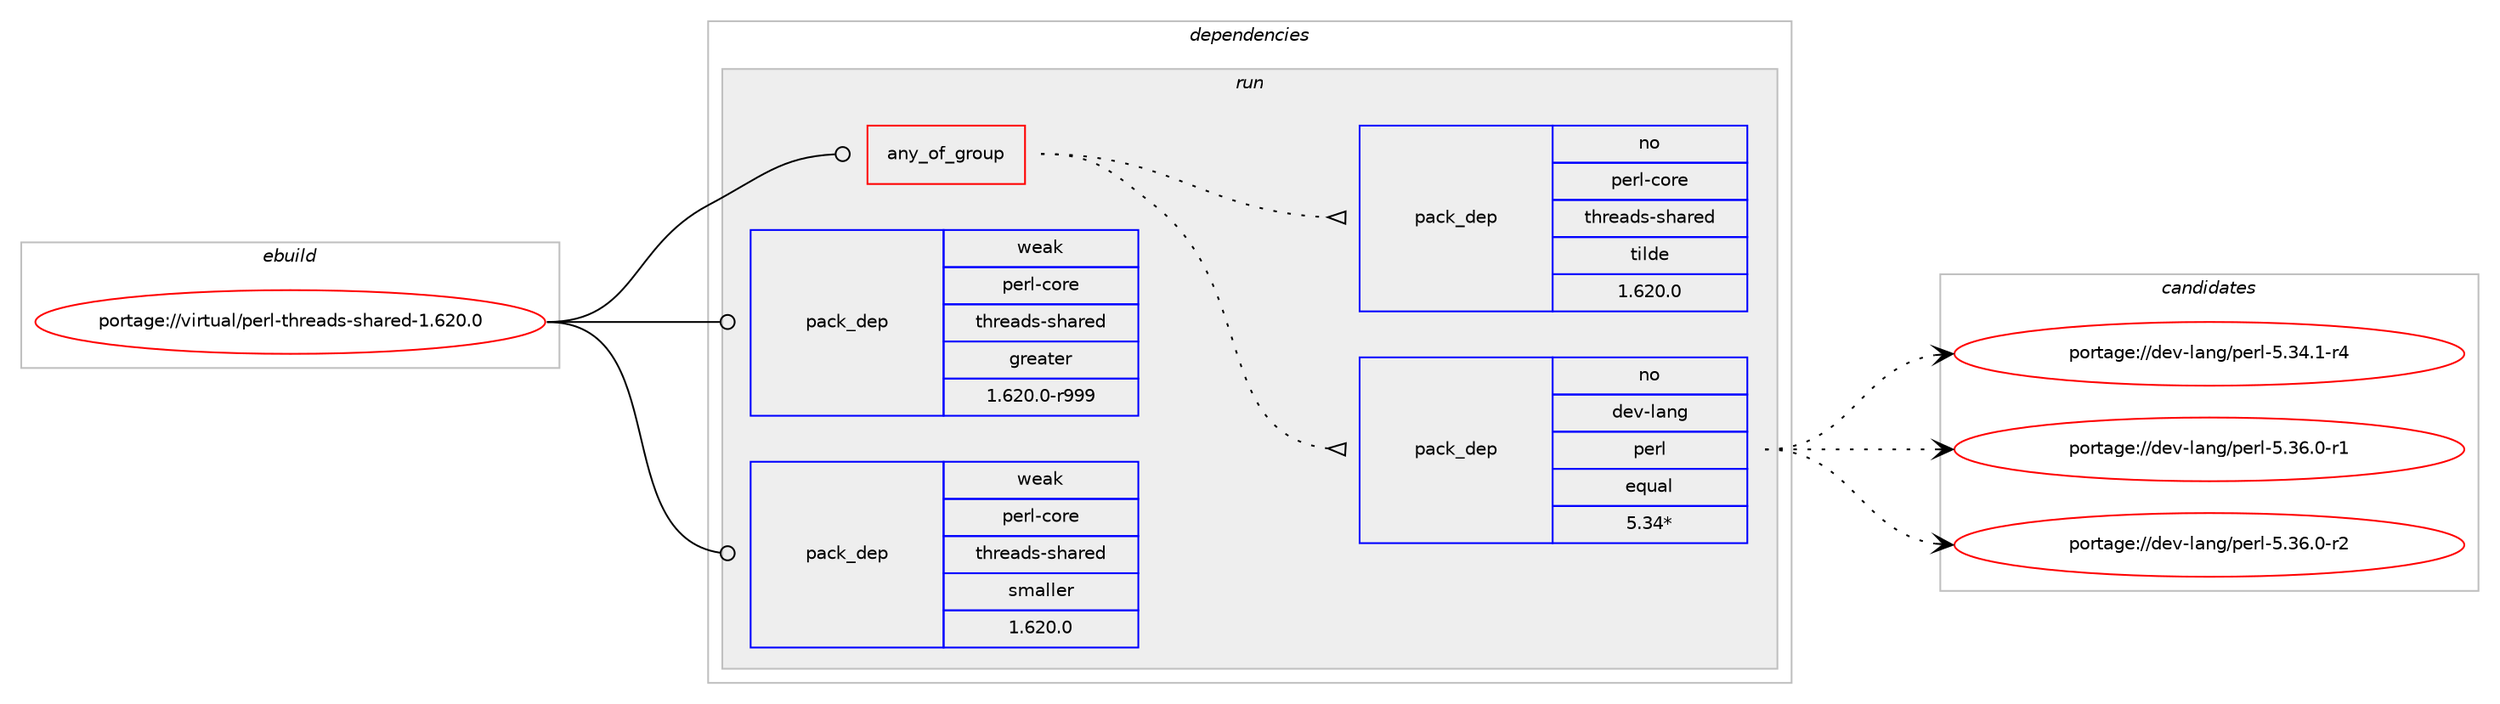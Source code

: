 digraph prolog {

# *************
# Graph options
# *************

newrank=true;
concentrate=true;
compound=true;
graph [rankdir=LR,fontname=Helvetica,fontsize=10,ranksep=1.5];#, ranksep=2.5, nodesep=0.2];
edge  [arrowhead=vee];
node  [fontname=Helvetica,fontsize=10];

# **********
# The ebuild
# **********

subgraph cluster_leftcol {
color=gray;
rank=same;
label=<<i>ebuild</i>>;
id [label="portage://virtual/perl-threads-shared-1.620.0", color=red, width=4, href="../virtual/perl-threads-shared-1.620.0.svg"];
}

# ****************
# The dependencies
# ****************

subgraph cluster_midcol {
color=gray;
label=<<i>dependencies</i>>;
subgraph cluster_compile {
fillcolor="#eeeeee";
style=filled;
label=<<i>compile</i>>;
}
subgraph cluster_compileandrun {
fillcolor="#eeeeee";
style=filled;
label=<<i>compile and run</i>>;
}
subgraph cluster_run {
fillcolor="#eeeeee";
style=filled;
label=<<i>run</i>>;
subgraph any40 {
dependency390 [label=<<TABLE BORDER="0" CELLBORDER="1" CELLSPACING="0" CELLPADDING="4"><TR><TD CELLPADDING="10">any_of_group</TD></TR></TABLE>>, shape=none, color=red];subgraph pack284 {
dependency391 [label=<<TABLE BORDER="0" CELLBORDER="1" CELLSPACING="0" CELLPADDING="4" WIDTH="220"><TR><TD ROWSPAN="6" CELLPADDING="30">pack_dep</TD></TR><TR><TD WIDTH="110">no</TD></TR><TR><TD>dev-lang</TD></TR><TR><TD>perl</TD></TR><TR><TD>equal</TD></TR><TR><TD>5.34*</TD></TR></TABLE>>, shape=none, color=blue];
}
dependency390:e -> dependency391:w [weight=20,style="dotted",arrowhead="oinv"];
subgraph pack285 {
dependency392 [label=<<TABLE BORDER="0" CELLBORDER="1" CELLSPACING="0" CELLPADDING="4" WIDTH="220"><TR><TD ROWSPAN="6" CELLPADDING="30">pack_dep</TD></TR><TR><TD WIDTH="110">no</TD></TR><TR><TD>perl-core</TD></TR><TR><TD>threads-shared</TD></TR><TR><TD>tilde</TD></TR><TR><TD>1.620.0</TD></TR></TABLE>>, shape=none, color=blue];
}
dependency390:e -> dependency392:w [weight=20,style="dotted",arrowhead="oinv"];
}
id:e -> dependency390:w [weight=20,style="solid",arrowhead="odot"];
# *** BEGIN UNKNOWN DEPENDENCY TYPE (TODO) ***
# id -> package_dependency(portage://virtual/perl-threads-shared-1.620.0,run,no,dev-lang,perl,none,[,,],any_same_slot,[])
# *** END UNKNOWN DEPENDENCY TYPE (TODO) ***

subgraph pack286 {
dependency393 [label=<<TABLE BORDER="0" CELLBORDER="1" CELLSPACING="0" CELLPADDING="4" WIDTH="220"><TR><TD ROWSPAN="6" CELLPADDING="30">pack_dep</TD></TR><TR><TD WIDTH="110">weak</TD></TR><TR><TD>perl-core</TD></TR><TR><TD>threads-shared</TD></TR><TR><TD>greater</TD></TR><TR><TD>1.620.0-r999</TD></TR></TABLE>>, shape=none, color=blue];
}
id:e -> dependency393:w [weight=20,style="solid",arrowhead="odot"];
subgraph pack287 {
dependency394 [label=<<TABLE BORDER="0" CELLBORDER="1" CELLSPACING="0" CELLPADDING="4" WIDTH="220"><TR><TD ROWSPAN="6" CELLPADDING="30">pack_dep</TD></TR><TR><TD WIDTH="110">weak</TD></TR><TR><TD>perl-core</TD></TR><TR><TD>threads-shared</TD></TR><TR><TD>smaller</TD></TR><TR><TD>1.620.0</TD></TR></TABLE>>, shape=none, color=blue];
}
id:e -> dependency394:w [weight=20,style="solid",arrowhead="odot"];
}
}

# **************
# The candidates
# **************

subgraph cluster_choices {
rank=same;
color=gray;
label=<<i>candidates</i>>;

subgraph choice284 {
color=black;
nodesep=1;
choice100101118451089711010347112101114108455346515246494511452 [label="portage://dev-lang/perl-5.34.1-r4", color=red, width=4,href="../dev-lang/perl-5.34.1-r4.svg"];
choice100101118451089711010347112101114108455346515446484511449 [label="portage://dev-lang/perl-5.36.0-r1", color=red, width=4,href="../dev-lang/perl-5.36.0-r1.svg"];
choice100101118451089711010347112101114108455346515446484511450 [label="portage://dev-lang/perl-5.36.0-r2", color=red, width=4,href="../dev-lang/perl-5.36.0-r2.svg"];
dependency391:e -> choice100101118451089711010347112101114108455346515246494511452:w [style=dotted,weight="100"];
dependency391:e -> choice100101118451089711010347112101114108455346515446484511449:w [style=dotted,weight="100"];
dependency391:e -> choice100101118451089711010347112101114108455346515446484511450:w [style=dotted,weight="100"];
}
subgraph choice285 {
color=black;
nodesep=1;
}
subgraph choice286 {
color=black;
nodesep=1;
}
subgraph choice287 {
color=black;
nodesep=1;
}
}

}
